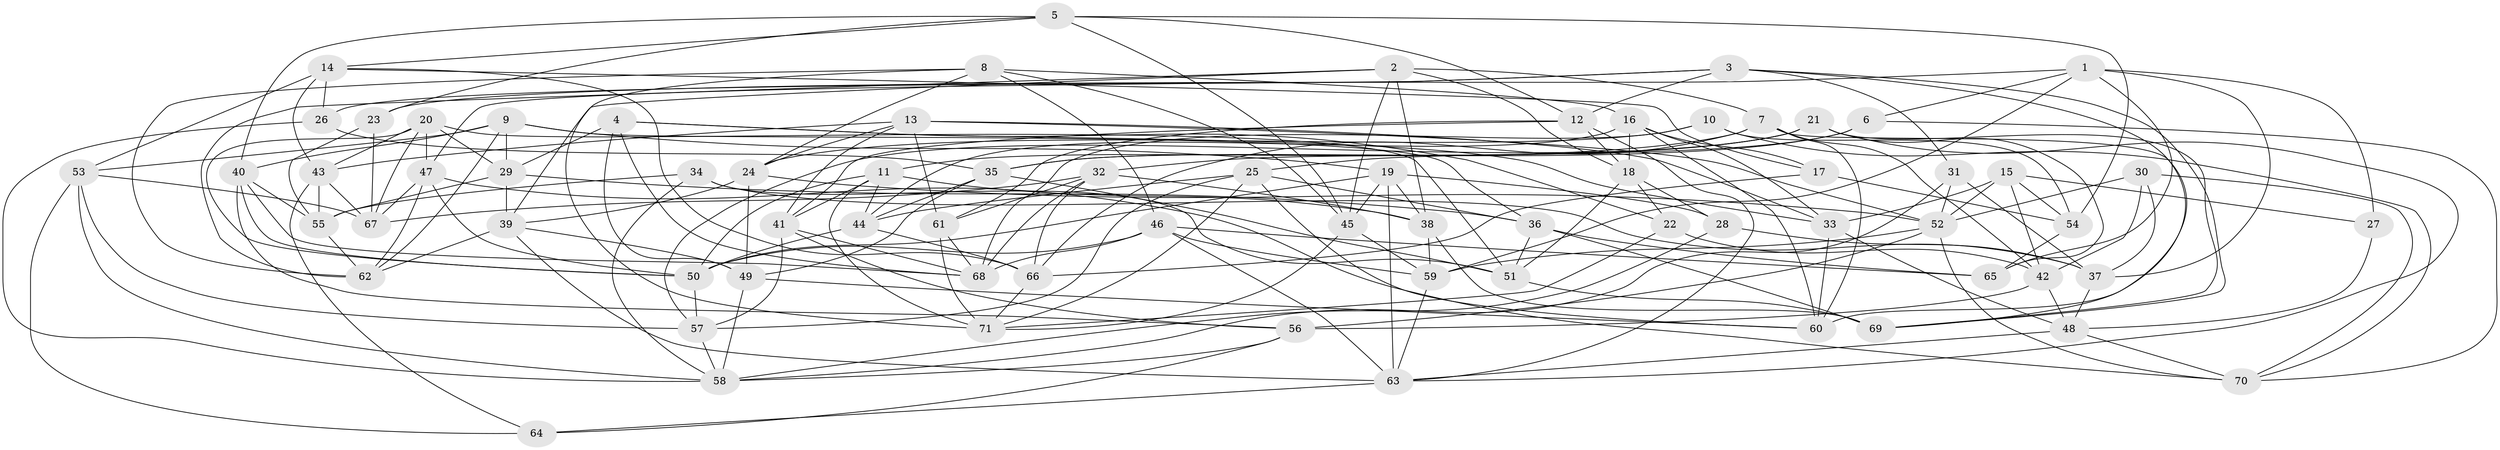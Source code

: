 // original degree distribution, {4: 1.0}
// Generated by graph-tools (version 1.1) at 2025/50/03/09/25 03:50:49]
// undirected, 71 vertices, 203 edges
graph export_dot {
graph [start="1"]
  node [color=gray90,style=filled];
  1;
  2;
  3;
  4;
  5;
  6;
  7;
  8;
  9;
  10;
  11;
  12;
  13;
  14;
  15;
  16;
  17;
  18;
  19;
  20;
  21;
  22;
  23;
  24;
  25;
  26;
  27;
  28;
  29;
  30;
  31;
  32;
  33;
  34;
  35;
  36;
  37;
  38;
  39;
  40;
  41;
  42;
  43;
  44;
  45;
  46;
  47;
  48;
  49;
  50;
  51;
  52;
  53;
  54;
  55;
  56;
  57;
  58;
  59;
  60;
  61;
  62;
  63;
  64;
  65;
  66;
  67;
  68;
  69;
  70;
  71;
  1 -- 6 [weight=1.0];
  1 -- 23 [weight=1.0];
  1 -- 27 [weight=1.0];
  1 -- 37 [weight=1.0];
  1 -- 59 [weight=1.0];
  1 -- 65 [weight=1.0];
  2 -- 7 [weight=1.0];
  2 -- 18 [weight=1.0];
  2 -- 38 [weight=1.0];
  2 -- 39 [weight=1.0];
  2 -- 45 [weight=1.0];
  2 -- 62 [weight=1.0];
  3 -- 12 [weight=1.0];
  3 -- 26 [weight=1.0];
  3 -- 31 [weight=1.0];
  3 -- 47 [weight=1.0];
  3 -- 60 [weight=1.0];
  3 -- 69 [weight=1.0];
  4 -- 22 [weight=1.0];
  4 -- 29 [weight=1.0];
  4 -- 33 [weight=1.0];
  4 -- 49 [weight=1.0];
  4 -- 68 [weight=2.0];
  5 -- 12 [weight=1.0];
  5 -- 14 [weight=1.0];
  5 -- 23 [weight=1.0];
  5 -- 40 [weight=1.0];
  5 -- 45 [weight=1.0];
  5 -- 54 [weight=1.0];
  6 -- 25 [weight=1.0];
  6 -- 35 [weight=1.0];
  6 -- 70 [weight=1.0];
  7 -- 11 [weight=1.0];
  7 -- 42 [weight=1.0];
  7 -- 60 [weight=1.0];
  7 -- 66 [weight=1.0];
  7 -- 69 [weight=1.0];
  8 -- 16 [weight=1.0];
  8 -- 24 [weight=1.0];
  8 -- 45 [weight=1.0];
  8 -- 46 [weight=1.0];
  8 -- 62 [weight=1.0];
  8 -- 71 [weight=1.0];
  9 -- 19 [weight=1.0];
  9 -- 29 [weight=1.0];
  9 -- 36 [weight=1.0];
  9 -- 40 [weight=1.0];
  9 -- 53 [weight=1.0];
  9 -- 62 [weight=1.0];
  10 -- 24 [weight=1.0];
  10 -- 54 [weight=1.0];
  10 -- 68 [weight=1.0];
  10 -- 70 [weight=1.0];
  11 -- 38 [weight=1.0];
  11 -- 41 [weight=1.0];
  11 -- 44 [weight=1.0];
  11 -- 50 [weight=1.0];
  11 -- 71 [weight=1.0];
  12 -- 18 [weight=1.0];
  12 -- 41 [weight=1.0];
  12 -- 61 [weight=1.0];
  12 -- 63 [weight=1.0];
  13 -- 24 [weight=1.0];
  13 -- 33 [weight=1.0];
  13 -- 41 [weight=1.0];
  13 -- 43 [weight=1.0];
  13 -- 52 [weight=1.0];
  13 -- 61 [weight=1.0];
  14 -- 17 [weight=1.0];
  14 -- 26 [weight=1.0];
  14 -- 43 [weight=1.0];
  14 -- 53 [weight=1.0];
  14 -- 66 [weight=1.0];
  15 -- 27 [weight=2.0];
  15 -- 33 [weight=1.0];
  15 -- 42 [weight=1.0];
  15 -- 52 [weight=1.0];
  15 -- 54 [weight=1.0];
  16 -- 17 [weight=1.0];
  16 -- 18 [weight=1.0];
  16 -- 33 [weight=1.0];
  16 -- 44 [weight=1.0];
  16 -- 60 [weight=1.0];
  17 -- 54 [weight=1.0];
  17 -- 66 [weight=1.0];
  18 -- 22 [weight=1.0];
  18 -- 28 [weight=1.0];
  18 -- 51 [weight=1.0];
  19 -- 28 [weight=1.0];
  19 -- 38 [weight=1.0];
  19 -- 45 [weight=1.0];
  19 -- 50 [weight=1.0];
  19 -- 63 [weight=1.0];
  20 -- 29 [weight=1.0];
  20 -- 43 [weight=1.0];
  20 -- 47 [weight=1.0];
  20 -- 50 [weight=1.0];
  20 -- 51 [weight=1.0];
  20 -- 67 [weight=1.0];
  21 -- 32 [weight=1.0];
  21 -- 35 [weight=1.0];
  21 -- 57 [weight=1.0];
  21 -- 63 [weight=1.0];
  21 -- 65 [weight=1.0];
  21 -- 69 [weight=1.0];
  22 -- 42 [weight=1.0];
  22 -- 71 [weight=1.0];
  23 -- 55 [weight=1.0];
  23 -- 67 [weight=1.0];
  24 -- 39 [weight=1.0];
  24 -- 49 [weight=1.0];
  24 -- 52 [weight=1.0];
  25 -- 36 [weight=1.0];
  25 -- 44 [weight=1.0];
  25 -- 57 [weight=1.0];
  25 -- 60 [weight=1.0];
  25 -- 71 [weight=1.0];
  26 -- 35 [weight=1.0];
  26 -- 58 [weight=1.0];
  27 -- 48 [weight=1.0];
  28 -- 37 [weight=1.0];
  28 -- 58 [weight=1.0];
  29 -- 36 [weight=1.0];
  29 -- 39 [weight=1.0];
  29 -- 55 [weight=1.0];
  30 -- 37 [weight=1.0];
  30 -- 42 [weight=1.0];
  30 -- 52 [weight=1.0];
  30 -- 70 [weight=1.0];
  31 -- 37 [weight=1.0];
  31 -- 52 [weight=1.0];
  31 -- 58 [weight=1.0];
  32 -- 38 [weight=1.0];
  32 -- 61 [weight=1.0];
  32 -- 66 [weight=1.0];
  32 -- 67 [weight=1.0];
  32 -- 68 [weight=1.0];
  33 -- 48 [weight=1.0];
  33 -- 60 [weight=1.0];
  34 -- 37 [weight=1.0];
  34 -- 51 [weight=1.0];
  34 -- 55 [weight=1.0];
  34 -- 58 [weight=1.0];
  35 -- 44 [weight=1.0];
  35 -- 49 [weight=1.0];
  35 -- 51 [weight=1.0];
  36 -- 51 [weight=1.0];
  36 -- 65 [weight=1.0];
  36 -- 69 [weight=1.0];
  37 -- 48 [weight=1.0];
  38 -- 59 [weight=1.0];
  38 -- 69 [weight=1.0];
  39 -- 49 [weight=1.0];
  39 -- 62 [weight=1.0];
  39 -- 63 [weight=1.0];
  40 -- 50 [weight=1.0];
  40 -- 55 [weight=1.0];
  40 -- 56 [weight=1.0];
  40 -- 68 [weight=1.0];
  41 -- 56 [weight=1.0];
  41 -- 57 [weight=1.0];
  41 -- 68 [weight=1.0];
  42 -- 48 [weight=1.0];
  42 -- 56 [weight=1.0];
  43 -- 55 [weight=1.0];
  43 -- 64 [weight=1.0];
  43 -- 67 [weight=1.0];
  44 -- 50 [weight=1.0];
  44 -- 66 [weight=1.0];
  45 -- 59 [weight=1.0];
  45 -- 71 [weight=1.0];
  46 -- 50 [weight=1.0];
  46 -- 59 [weight=1.0];
  46 -- 63 [weight=1.0];
  46 -- 65 [weight=1.0];
  46 -- 68 [weight=1.0];
  47 -- 50 [weight=1.0];
  47 -- 62 [weight=1.0];
  47 -- 67 [weight=1.0];
  47 -- 70 [weight=1.0];
  48 -- 63 [weight=1.0];
  48 -- 70 [weight=1.0];
  49 -- 58 [weight=1.0];
  49 -- 60 [weight=1.0];
  50 -- 57 [weight=1.0];
  51 -- 69 [weight=1.0];
  52 -- 56 [weight=1.0];
  52 -- 59 [weight=1.0];
  52 -- 70 [weight=1.0];
  53 -- 57 [weight=1.0];
  53 -- 58 [weight=1.0];
  53 -- 64 [weight=1.0];
  53 -- 67 [weight=1.0];
  54 -- 65 [weight=2.0];
  55 -- 62 [weight=1.0];
  56 -- 58 [weight=1.0];
  56 -- 64 [weight=1.0];
  57 -- 58 [weight=1.0];
  59 -- 63 [weight=1.0];
  61 -- 68 [weight=1.0];
  61 -- 71 [weight=2.0];
  63 -- 64 [weight=1.0];
  66 -- 71 [weight=1.0];
}
